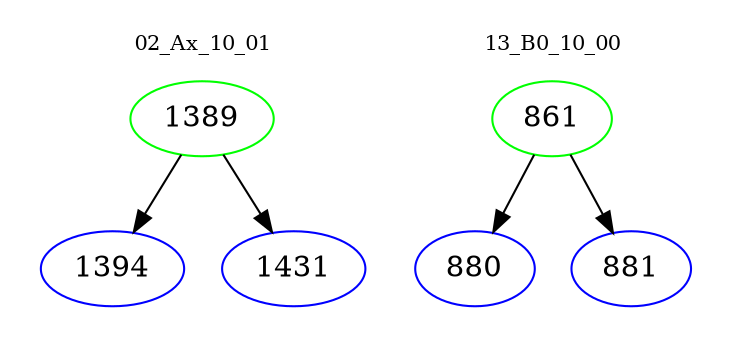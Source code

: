 digraph{
subgraph cluster_0 {
color = white
label = "02_Ax_10_01";
fontsize=10;
T0_1389 [label="1389", color="green"]
T0_1389 -> T0_1394 [color="black"]
T0_1394 [label="1394", color="blue"]
T0_1389 -> T0_1431 [color="black"]
T0_1431 [label="1431", color="blue"]
}
subgraph cluster_1 {
color = white
label = "13_B0_10_00";
fontsize=10;
T1_861 [label="861", color="green"]
T1_861 -> T1_880 [color="black"]
T1_880 [label="880", color="blue"]
T1_861 -> T1_881 [color="black"]
T1_881 [label="881", color="blue"]
}
}
